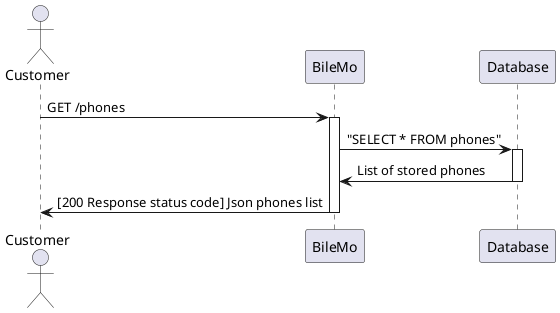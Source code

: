 @startuml

actor Customer
participant BileMo
participant "Database" as DB

Customer -> BileMo : GET /phones
activate BileMo
BileMo -> DB : "SELECT * FROM phones"
activate DB
DB -> BileMo : List of stored phones
deactivate DB
BileMo -> Customer : [200 Response status code] Json phones list
deactivate BileMo


@enduml
